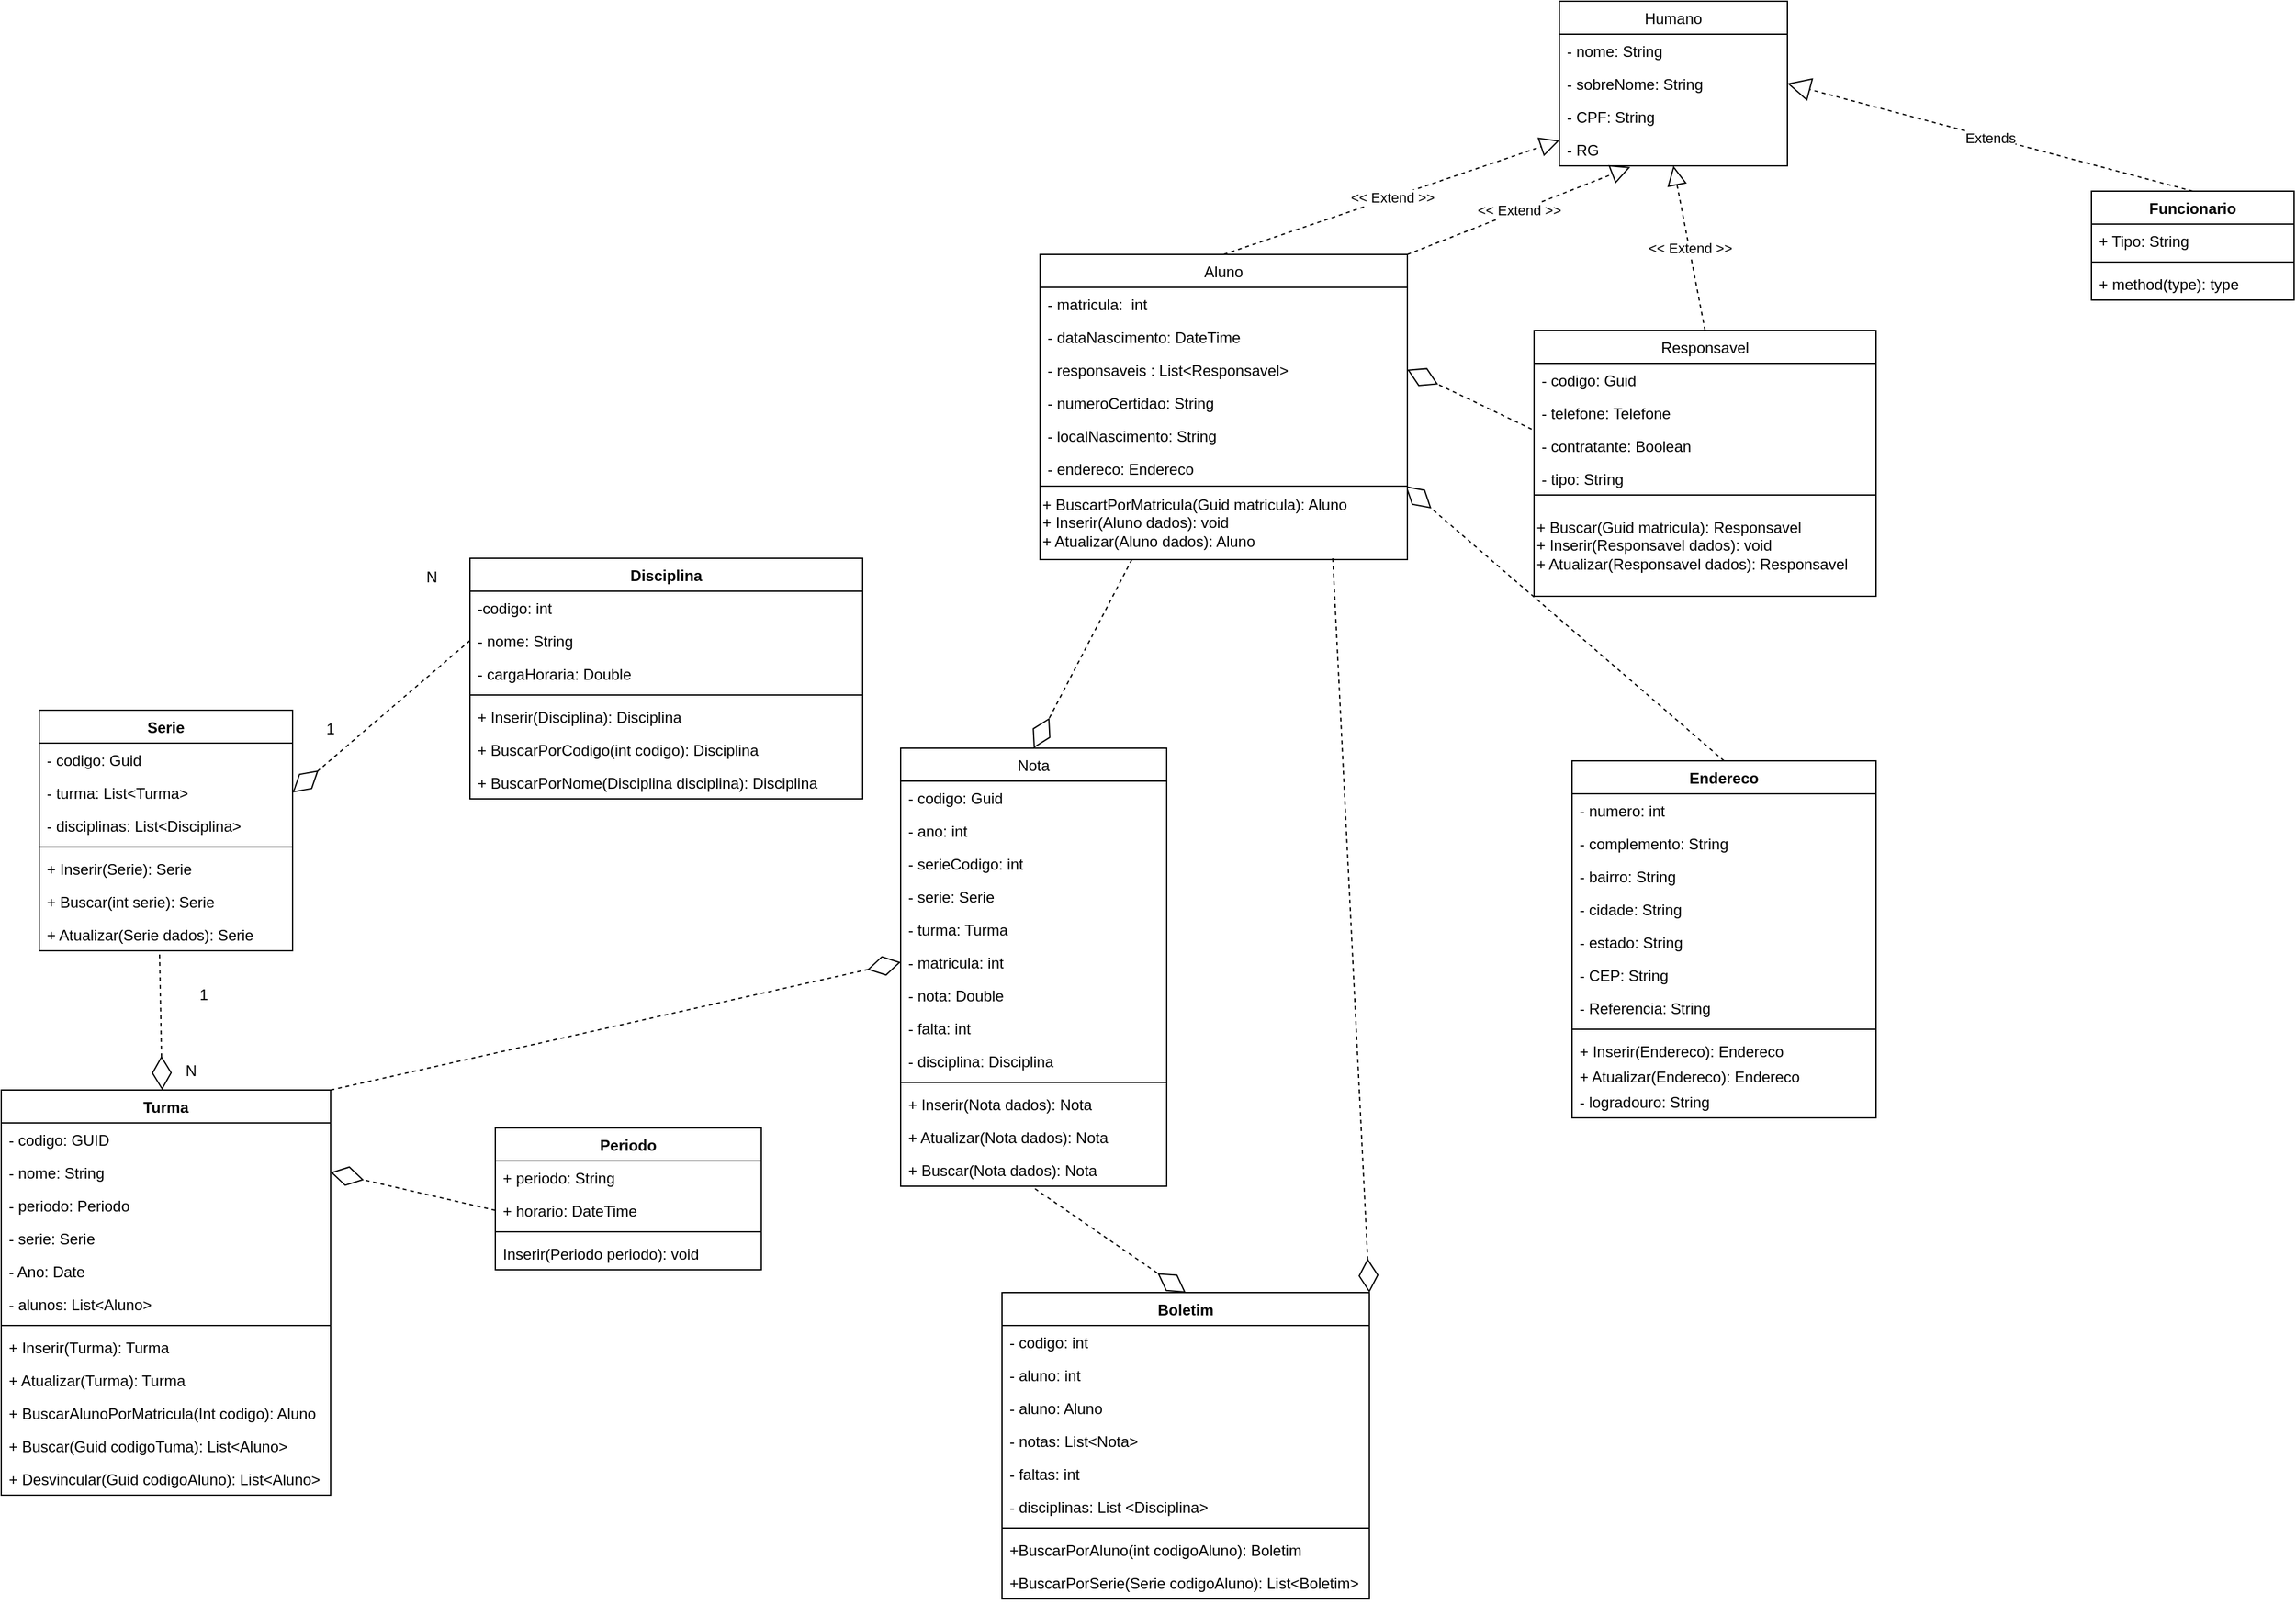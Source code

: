 <mxfile version="20.3.0" type="device"><diagram id="iAGap1rDJ2DINEUSH0aM" name="Página-1"><mxGraphModel dx="3022" dy="1757" grid="1" gridSize="10" guides="1" tooltips="1" connect="1" arrows="1" fold="1" page="1" pageScale="1" pageWidth="1600" pageHeight="900" math="0" shadow="0"><root><mxCell id="0"/><mxCell id="1" parent="0"/><mxCell id="O91ykSN2AW2vFB_vPUub-16" value="&amp;lt;&amp;lt; Extend &amp;gt;&amp;gt;" style="rounded=0;orthogonalLoop=1;jettySize=auto;html=1;entryX=0;entryY=0.231;entryDx=0;entryDy=0;entryPerimeter=0;dashed=1;endArrow=block;endFill=0;jumpSize=13;endSize=13;exitX=0.5;exitY=0;exitDx=0;exitDy=0;" edge="1" parent="1" source="O91ykSN2AW2vFB_vPUub-1" target="O91ykSN2AW2vFB_vPUub-11"><mxGeometry relative="1" as="geometry"><mxPoint x="440" y="50" as="sourcePoint"/></mxGeometry></mxCell><mxCell id="O91ykSN2AW2vFB_vPUub-7" value="Humano" style="swimlane;fontStyle=0;childLayout=stackLayout;horizontal=1;startSize=26;fillColor=none;horizontalStack=0;resizeParent=1;resizeParentMax=0;resizeLast=0;collapsible=1;marginBottom=0;" vertex="1" parent="1"><mxGeometry x="570" y="-240" width="180" height="130" as="geometry"/></mxCell><mxCell id="O91ykSN2AW2vFB_vPUub-8" value="- nome: String" style="text;strokeColor=none;fillColor=none;align=left;verticalAlign=top;spacingLeft=4;spacingRight=4;overflow=hidden;rotatable=0;points=[[0,0.5],[1,0.5]];portConstraint=eastwest;" vertex="1" parent="O91ykSN2AW2vFB_vPUub-7"><mxGeometry y="26" width="180" height="26" as="geometry"/></mxCell><mxCell id="O91ykSN2AW2vFB_vPUub-9" value="- sobreNome: String" style="text;strokeColor=none;fillColor=none;align=left;verticalAlign=top;spacingLeft=4;spacingRight=4;overflow=hidden;rotatable=0;points=[[0,0.5],[1,0.5]];portConstraint=eastwest;" vertex="1" parent="O91ykSN2AW2vFB_vPUub-7"><mxGeometry y="52" width="180" height="26" as="geometry"/></mxCell><mxCell id="O91ykSN2AW2vFB_vPUub-10" value="- CPF: String&#10;" style="text;strokeColor=none;fillColor=none;align=left;verticalAlign=top;spacingLeft=4;spacingRight=4;overflow=hidden;rotatable=0;points=[[0,0.5],[1,0.5]];portConstraint=eastwest;" vertex="1" parent="O91ykSN2AW2vFB_vPUub-7"><mxGeometry y="78" width="180" height="26" as="geometry"/></mxCell><mxCell id="O91ykSN2AW2vFB_vPUub-11" value="- RG" style="text;strokeColor=none;fillColor=none;align=left;verticalAlign=top;spacingLeft=4;spacingRight=4;overflow=hidden;rotatable=0;points=[[0,0.5],[1,0.5]];portConstraint=eastwest;" vertex="1" parent="O91ykSN2AW2vFB_vPUub-7"><mxGeometry y="104" width="180" height="26" as="geometry"/></mxCell><mxCell id="O91ykSN2AW2vFB_vPUub-17" value="Nota" style="swimlane;fontStyle=0;childLayout=stackLayout;horizontal=1;startSize=26;fillColor=none;horizontalStack=0;resizeParent=1;resizeParentMax=0;resizeLast=0;collapsible=1;marginBottom=0;" vertex="1" parent="1"><mxGeometry x="50" y="350" width="210" height="346" as="geometry"/></mxCell><mxCell id="O91ykSN2AW2vFB_vPUub-19" value="- codigo: Guid" style="text;strokeColor=none;fillColor=none;align=left;verticalAlign=top;spacingLeft=4;spacingRight=4;overflow=hidden;rotatable=0;points=[[0,0.5],[1,0.5]];portConstraint=eastwest;" vertex="1" parent="O91ykSN2AW2vFB_vPUub-17"><mxGeometry y="26" width="210" height="26" as="geometry"/></mxCell><mxCell id="O91ykSN2AW2vFB_vPUub-20" value="- ano: int" style="text;strokeColor=none;fillColor=none;align=left;verticalAlign=top;spacingLeft=4;spacingRight=4;overflow=hidden;rotatable=0;points=[[0,0.5],[1,0.5]];portConstraint=eastwest;" vertex="1" parent="O91ykSN2AW2vFB_vPUub-17"><mxGeometry y="52" width="210" height="26" as="geometry"/></mxCell><mxCell id="O91ykSN2AW2vFB_vPUub-21" value="- serieCodigo: int&#10;" style="text;strokeColor=none;fillColor=none;align=left;verticalAlign=top;spacingLeft=4;spacingRight=4;overflow=hidden;rotatable=0;points=[[0,0.5],[1,0.5]];portConstraint=eastwest;" vertex="1" parent="O91ykSN2AW2vFB_vPUub-17"><mxGeometry y="78" width="210" height="26" as="geometry"/></mxCell><mxCell id="O91ykSN2AW2vFB_vPUub-144" value="- serie: Serie" style="text;strokeColor=none;fillColor=none;align=left;verticalAlign=top;spacingLeft=4;spacingRight=4;overflow=hidden;rotatable=0;points=[[0,0.5],[1,0.5]];portConstraint=eastwest;" vertex="1" parent="O91ykSN2AW2vFB_vPUub-17"><mxGeometry y="104" width="210" height="26" as="geometry"/></mxCell><mxCell id="O91ykSN2AW2vFB_vPUub-143" value="- turma: Turma" style="text;strokeColor=none;fillColor=none;align=left;verticalAlign=top;spacingLeft=4;spacingRight=4;overflow=hidden;rotatable=0;points=[[0,0.5],[1,0.5]];portConstraint=eastwest;" vertex="1" parent="O91ykSN2AW2vFB_vPUub-17"><mxGeometry y="130" width="210" height="26" as="geometry"/></mxCell><mxCell id="O91ykSN2AW2vFB_vPUub-145" value="- matricula: int" style="text;strokeColor=none;fillColor=none;align=left;verticalAlign=top;spacingLeft=4;spacingRight=4;overflow=hidden;rotatable=0;points=[[0,0.5],[1,0.5]];portConstraint=eastwest;" vertex="1" parent="O91ykSN2AW2vFB_vPUub-17"><mxGeometry y="156" width="210" height="26" as="geometry"/></mxCell><mxCell id="O91ykSN2AW2vFB_vPUub-146" value="- nota: Double" style="text;strokeColor=none;fillColor=none;align=left;verticalAlign=top;spacingLeft=4;spacingRight=4;overflow=hidden;rotatable=0;points=[[0,0.5],[1,0.5]];portConstraint=eastwest;" vertex="1" parent="O91ykSN2AW2vFB_vPUub-17"><mxGeometry y="182" width="210" height="26" as="geometry"/></mxCell><mxCell id="O91ykSN2AW2vFB_vPUub-147" value="- falta: int" style="text;strokeColor=none;fillColor=none;align=left;verticalAlign=top;spacingLeft=4;spacingRight=4;overflow=hidden;rotatable=0;points=[[0,0.5],[1,0.5]];portConstraint=eastwest;" vertex="1" parent="O91ykSN2AW2vFB_vPUub-17"><mxGeometry y="208" width="210" height="26" as="geometry"/></mxCell><mxCell id="O91ykSN2AW2vFB_vPUub-170" value="- disciplina: Disciplina" style="text;strokeColor=none;fillColor=none;align=left;verticalAlign=top;spacingLeft=4;spacingRight=4;overflow=hidden;rotatable=0;points=[[0,0.5],[1,0.5]];portConstraint=eastwest;" vertex="1" parent="O91ykSN2AW2vFB_vPUub-17"><mxGeometry y="234" width="210" height="26" as="geometry"/></mxCell><mxCell id="O91ykSN2AW2vFB_vPUub-149" value="" style="line;strokeWidth=1;fillColor=none;align=left;verticalAlign=middle;spacingTop=-1;spacingLeft=3;spacingRight=3;rotatable=0;labelPosition=right;points=[];portConstraint=eastwest;strokeColor=inherit;" vertex="1" parent="O91ykSN2AW2vFB_vPUub-17"><mxGeometry y="260" width="210" height="8" as="geometry"/></mxCell><mxCell id="O91ykSN2AW2vFB_vPUub-148" value="+ Inserir(Nota dados): Nota" style="text;strokeColor=none;fillColor=none;align=left;verticalAlign=top;spacingLeft=4;spacingRight=4;overflow=hidden;rotatable=0;points=[[0,0.5],[1,0.5]];portConstraint=eastwest;" vertex="1" parent="O91ykSN2AW2vFB_vPUub-17"><mxGeometry y="268" width="210" height="26" as="geometry"/></mxCell><mxCell id="O91ykSN2AW2vFB_vPUub-150" value="+ Atualizar(Nota dados): Nota" style="text;strokeColor=none;fillColor=none;align=left;verticalAlign=top;spacingLeft=4;spacingRight=4;overflow=hidden;rotatable=0;points=[[0,0.5],[1,0.5]];portConstraint=eastwest;" vertex="1" parent="O91ykSN2AW2vFB_vPUub-17"><mxGeometry y="294" width="210" height="26" as="geometry"/></mxCell><mxCell id="O91ykSN2AW2vFB_vPUub-151" value="+ Buscar(Nota dados): Nota" style="text;strokeColor=none;fillColor=none;align=left;verticalAlign=top;spacingLeft=4;spacingRight=4;overflow=hidden;rotatable=0;points=[[0,0.5],[1,0.5]];portConstraint=eastwest;" vertex="1" parent="O91ykSN2AW2vFB_vPUub-17"><mxGeometry y="320" width="210" height="26" as="geometry"/></mxCell><mxCell id="O91ykSN2AW2vFB_vPUub-22" value="Funcionario" style="swimlane;fontStyle=1;align=center;verticalAlign=top;childLayout=stackLayout;horizontal=1;startSize=26;horizontalStack=0;resizeParent=1;resizeParentMax=0;resizeLast=0;collapsible=1;marginBottom=0;" vertex="1" parent="1"><mxGeometry x="990" y="-90" width="160" height="86" as="geometry"/></mxCell><mxCell id="O91ykSN2AW2vFB_vPUub-23" value="+ Tipo: String" style="text;strokeColor=none;fillColor=none;align=left;verticalAlign=top;spacingLeft=4;spacingRight=4;overflow=hidden;rotatable=0;points=[[0,0.5],[1,0.5]];portConstraint=eastwest;" vertex="1" parent="O91ykSN2AW2vFB_vPUub-22"><mxGeometry y="26" width="160" height="26" as="geometry"/></mxCell><mxCell id="O91ykSN2AW2vFB_vPUub-24" value="" style="line;strokeWidth=1;fillColor=none;align=left;verticalAlign=middle;spacingTop=-1;spacingLeft=3;spacingRight=3;rotatable=0;labelPosition=right;points=[];portConstraint=eastwest;strokeColor=inherit;" vertex="1" parent="O91ykSN2AW2vFB_vPUub-22"><mxGeometry y="52" width="160" height="8" as="geometry"/></mxCell><mxCell id="O91ykSN2AW2vFB_vPUub-25" value="+ method(type): type" style="text;strokeColor=none;fillColor=none;align=left;verticalAlign=top;spacingLeft=4;spacingRight=4;overflow=hidden;rotatable=0;points=[[0,0.5],[1,0.5]];portConstraint=eastwest;" vertex="1" parent="O91ykSN2AW2vFB_vPUub-22"><mxGeometry y="60" width="160" height="26" as="geometry"/></mxCell><mxCell id="O91ykSN2AW2vFB_vPUub-26" value="Endereco" style="swimlane;fontStyle=1;align=center;verticalAlign=top;childLayout=stackLayout;horizontal=1;startSize=26;horizontalStack=0;resizeParent=1;resizeParentMax=0;resizeLast=0;collapsible=1;marginBottom=0;" vertex="1" parent="1"><mxGeometry x="580" y="360" width="240" height="282" as="geometry"/></mxCell><mxCell id="O91ykSN2AW2vFB_vPUub-43" value="- numero: int&#10;" style="text;strokeColor=none;fillColor=none;align=left;verticalAlign=top;spacingLeft=4;spacingRight=4;overflow=hidden;rotatable=0;points=[[0,0.5],[1,0.5]];portConstraint=eastwest;" vertex="1" parent="O91ykSN2AW2vFB_vPUub-26"><mxGeometry y="26" width="240" height="26" as="geometry"/></mxCell><mxCell id="O91ykSN2AW2vFB_vPUub-44" value="- complemento: String&#10;" style="text;strokeColor=none;fillColor=none;align=left;verticalAlign=top;spacingLeft=4;spacingRight=4;overflow=hidden;rotatable=0;points=[[0,0.5],[1,0.5]];portConstraint=eastwest;" vertex="1" parent="O91ykSN2AW2vFB_vPUub-26"><mxGeometry y="52" width="240" height="26" as="geometry"/></mxCell><mxCell id="O91ykSN2AW2vFB_vPUub-52" value="- bairro: String&#10;" style="text;strokeColor=none;fillColor=none;align=left;verticalAlign=top;spacingLeft=4;spacingRight=4;overflow=hidden;rotatable=0;points=[[0,0.5],[1,0.5]];portConstraint=eastwest;" vertex="1" parent="O91ykSN2AW2vFB_vPUub-26"><mxGeometry y="78" width="240" height="26" as="geometry"/></mxCell><mxCell id="O91ykSN2AW2vFB_vPUub-53" value="- cidade: String&#10;" style="text;strokeColor=none;fillColor=none;align=left;verticalAlign=top;spacingLeft=4;spacingRight=4;overflow=hidden;rotatable=0;points=[[0,0.5],[1,0.5]];portConstraint=eastwest;" vertex="1" parent="O91ykSN2AW2vFB_vPUub-26"><mxGeometry y="104" width="240" height="26" as="geometry"/></mxCell><mxCell id="O91ykSN2AW2vFB_vPUub-54" value="- estado: String&#10;" style="text;strokeColor=none;fillColor=none;align=left;verticalAlign=top;spacingLeft=4;spacingRight=4;overflow=hidden;rotatable=0;points=[[0,0.5],[1,0.5]];portConstraint=eastwest;" vertex="1" parent="O91ykSN2AW2vFB_vPUub-26"><mxGeometry y="130" width="240" height="26" as="geometry"/></mxCell><mxCell id="O91ykSN2AW2vFB_vPUub-55" value="- CEP: String&#10;" style="text;strokeColor=none;fillColor=none;align=left;verticalAlign=top;spacingLeft=4;spacingRight=4;overflow=hidden;rotatable=0;points=[[0,0.5],[1,0.5]];portConstraint=eastwest;" vertex="1" parent="O91ykSN2AW2vFB_vPUub-26"><mxGeometry y="156" width="240" height="26" as="geometry"/></mxCell><mxCell id="O91ykSN2AW2vFB_vPUub-56" value="- Referencia: String&#10;" style="text;strokeColor=none;fillColor=none;align=left;verticalAlign=top;spacingLeft=4;spacingRight=4;overflow=hidden;rotatable=0;points=[[0,0.5],[1,0.5]];portConstraint=eastwest;" vertex="1" parent="O91ykSN2AW2vFB_vPUub-26"><mxGeometry y="182" width="240" height="26" as="geometry"/></mxCell><mxCell id="O91ykSN2AW2vFB_vPUub-28" value="" style="line;strokeWidth=1;fillColor=none;align=left;verticalAlign=middle;spacingTop=-1;spacingLeft=3;spacingRight=3;rotatable=0;labelPosition=right;points=[];portConstraint=eastwest;strokeColor=inherit;" vertex="1" parent="O91ykSN2AW2vFB_vPUub-26"><mxGeometry y="208" width="240" height="8" as="geometry"/></mxCell><mxCell id="O91ykSN2AW2vFB_vPUub-29" value="+ Inserir(Endereco): Endereco" style="text;strokeColor=none;fillColor=none;align=left;verticalAlign=top;spacingLeft=4;spacingRight=4;overflow=hidden;rotatable=0;points=[[0,0.5],[1,0.5]];portConstraint=eastwest;" vertex="1" parent="O91ykSN2AW2vFB_vPUub-26"><mxGeometry y="216" width="240" height="20" as="geometry"/></mxCell><mxCell id="O91ykSN2AW2vFB_vPUub-32" value="+ Atualizar(Endereco): Endereco" style="text;strokeColor=none;fillColor=none;align=left;verticalAlign=top;spacingLeft=4;spacingRight=4;overflow=hidden;rotatable=0;points=[[0,0.5],[1,0.5]];portConstraint=eastwest;" vertex="1" parent="O91ykSN2AW2vFB_vPUub-26"><mxGeometry y="236" width="240" height="20" as="geometry"/></mxCell><mxCell id="O91ykSN2AW2vFB_vPUub-27" value="- logradouro: String&#10;" style="text;strokeColor=none;fillColor=none;align=left;verticalAlign=top;spacingLeft=4;spacingRight=4;overflow=hidden;rotatable=0;points=[[0,0.5],[1,0.5]];portConstraint=eastwest;" vertex="1" parent="O91ykSN2AW2vFB_vPUub-26"><mxGeometry y="256" width="240" height="26" as="geometry"/></mxCell><mxCell id="O91ykSN2AW2vFB_vPUub-40" value="" style="endArrow=diamondThin;endFill=0;endSize=24;html=1;rounded=0;dashed=1;jumpSize=13;entryX=1;entryY=0.5;entryDx=0;entryDy=0;exitX=-0.007;exitY=0;exitDx=0;exitDy=0;exitPerimeter=0;" edge="1" parent="1" source="O91ykSN2AW2vFB_vPUub-37" target="O91ykSN2AW2vFB_vPUub-14"><mxGeometry width="160" relative="1" as="geometry"><mxPoint x="640" y="170" as="sourcePoint"/><mxPoint x="800" y="170" as="targetPoint"/></mxGeometry></mxCell><mxCell id="O91ykSN2AW2vFB_vPUub-58" value="" style="endArrow=diamondThin;endFill=0;endSize=24;html=1;rounded=0;dashed=1;jumpSize=13;entryX=0.995;entryY=1.038;entryDx=0;entryDy=0;entryPerimeter=0;exitX=0.5;exitY=0;exitDx=0;exitDy=0;" edge="1" parent="1" source="O91ykSN2AW2vFB_vPUub-26" target="O91ykSN2AW2vFB_vPUub-31"><mxGeometry width="160" relative="1" as="geometry"><mxPoint x="528.96" y="286" as="sourcePoint"/><mxPoint x="340" y="121" as="targetPoint"/></mxGeometry></mxCell><mxCell id="O91ykSN2AW2vFB_vPUub-68" value="" style="group" vertex="1" connectable="0" parent="1"><mxGeometry x="160" y="-40" width="290" height="240" as="geometry"/></mxCell><mxCell id="O91ykSN2AW2vFB_vPUub-1" value="Aluno" style="swimlane;fontStyle=0;childLayout=stackLayout;horizontal=1;startSize=26;fillColor=none;horizontalStack=0;resizeParent=1;resizeParentMax=0;resizeLast=0;collapsible=1;marginBottom=0;" vertex="1" parent="O91ykSN2AW2vFB_vPUub-68"><mxGeometry width="290" height="234" as="geometry"/></mxCell><mxCell id="O91ykSN2AW2vFB_vPUub-74" value="- matricula:  int" style="text;strokeColor=none;fillColor=none;align=left;verticalAlign=top;spacingLeft=4;spacingRight=4;overflow=hidden;rotatable=0;points=[[0,0.5],[1,0.5]];portConstraint=eastwest;" vertex="1" parent="O91ykSN2AW2vFB_vPUub-1"><mxGeometry y="26" width="290" height="26" as="geometry"/></mxCell><mxCell id="O91ykSN2AW2vFB_vPUub-5" value="- dataNascimento: DateTime" style="text;strokeColor=none;fillColor=none;align=left;verticalAlign=top;spacingLeft=4;spacingRight=4;overflow=hidden;rotatable=0;points=[[0,0.5],[1,0.5]];portConstraint=eastwest;" vertex="1" parent="O91ykSN2AW2vFB_vPUub-1"><mxGeometry y="52" width="290" height="26" as="geometry"/></mxCell><mxCell id="O91ykSN2AW2vFB_vPUub-14" value="- responsaveis : List&lt;Responsavel&gt;" style="text;strokeColor=none;fillColor=none;align=left;verticalAlign=top;spacingLeft=4;spacingRight=4;overflow=hidden;rotatable=0;points=[[0,0.5],[1,0.5]];portConstraint=eastwest;" vertex="1" parent="O91ykSN2AW2vFB_vPUub-1"><mxGeometry y="78" width="290" height="26" as="geometry"/></mxCell><mxCell id="O91ykSN2AW2vFB_vPUub-15" value="- numeroCertidao: String" style="text;strokeColor=none;fillColor=none;align=left;verticalAlign=top;spacingLeft=4;spacingRight=4;overflow=hidden;rotatable=0;points=[[0,0.5],[1,0.5]];portConstraint=eastwest;" vertex="1" parent="O91ykSN2AW2vFB_vPUub-1"><mxGeometry y="104" width="290" height="26" as="geometry"/></mxCell><mxCell id="O91ykSN2AW2vFB_vPUub-30" value="- localNascimento: String" style="text;strokeColor=none;fillColor=none;align=left;verticalAlign=top;spacingLeft=4;spacingRight=4;overflow=hidden;rotatable=0;points=[[0,0.5],[1,0.5]];portConstraint=eastwest;" vertex="1" parent="O91ykSN2AW2vFB_vPUub-1"><mxGeometry y="130" width="290" height="26" as="geometry"/></mxCell><mxCell id="O91ykSN2AW2vFB_vPUub-31" value="- endereco: Endereco" style="text;strokeColor=none;fillColor=none;align=left;verticalAlign=top;spacingLeft=4;spacingRight=4;overflow=hidden;rotatable=0;points=[[0,0.5],[1,0.5]];portConstraint=eastwest;" vertex="1" parent="O91ykSN2AW2vFB_vPUub-1"><mxGeometry y="156" width="290" height="26" as="geometry"/></mxCell><mxCell id="O91ykSN2AW2vFB_vPUub-72" value="- matricula: Guid" style="text;strokeColor=none;fillColor=none;align=left;verticalAlign=top;spacingLeft=4;spacingRight=4;overflow=hidden;rotatable=0;points=[[0,0.5],[1,0.5]];portConstraint=eastwest;" vertex="1" parent="O91ykSN2AW2vFB_vPUub-1"><mxGeometry y="182" width="290" height="26" as="geometry"/></mxCell><mxCell id="O91ykSN2AW2vFB_vPUub-73" value="- matricula: Guid" style="text;strokeColor=none;fillColor=none;align=left;verticalAlign=top;spacingLeft=4;spacingRight=4;overflow=hidden;rotatable=0;points=[[0,0.5],[1,0.5]];portConstraint=eastwest;" vertex="1" parent="O91ykSN2AW2vFB_vPUub-1"><mxGeometry y="208" width="290" height="26" as="geometry"/></mxCell><mxCell id="O91ykSN2AW2vFB_vPUub-67" value="+ BuscartPorMatricula(Guid matricula): Aluno&lt;br&gt;+ Inserir(Aluno dados): void&lt;br&gt;+ Atualizar(Aluno dados): Aluno" style="html=1;align=left;" vertex="1" parent="O91ykSN2AW2vFB_vPUub-68"><mxGeometry y="183" width="290" height="58" as="geometry"/></mxCell><mxCell id="O91ykSN2AW2vFB_vPUub-70" value="" style="group" vertex="1" connectable="0" parent="1"><mxGeometry x="550" y="20" width="270" height="210" as="geometry"/></mxCell><mxCell id="O91ykSN2AW2vFB_vPUub-34" value="Responsavel" style="swimlane;fontStyle=0;childLayout=stackLayout;horizontal=1;startSize=26;fillColor=none;horizontalStack=0;resizeParent=1;resizeParentMax=0;resizeLast=0;collapsible=1;marginBottom=0;" vertex="1" parent="O91ykSN2AW2vFB_vPUub-70"><mxGeometry width="270" height="130" as="geometry"/></mxCell><mxCell id="O91ykSN2AW2vFB_vPUub-35" value="- codigo: Guid&#10;" style="text;strokeColor=none;fillColor=none;align=left;verticalAlign=top;spacingLeft=4;spacingRight=4;overflow=hidden;rotatable=0;points=[[0,0.5],[1,0.5]];portConstraint=eastwest;" vertex="1" parent="O91ykSN2AW2vFB_vPUub-34"><mxGeometry y="26" width="270" height="26" as="geometry"/></mxCell><mxCell id="O91ykSN2AW2vFB_vPUub-36" value="- telefone: Telefone" style="text;strokeColor=none;fillColor=none;align=left;verticalAlign=top;spacingLeft=4;spacingRight=4;overflow=hidden;rotatable=0;points=[[0,0.5],[1,0.5]];portConstraint=eastwest;" vertex="1" parent="O91ykSN2AW2vFB_vPUub-34"><mxGeometry y="52" width="270" height="26" as="geometry"/></mxCell><mxCell id="O91ykSN2AW2vFB_vPUub-37" value="- contratante: Boolean" style="text;strokeColor=none;fillColor=none;align=left;verticalAlign=top;spacingLeft=4;spacingRight=4;overflow=hidden;rotatable=0;points=[[0,0.5],[1,0.5]];portConstraint=eastwest;" vertex="1" parent="O91ykSN2AW2vFB_vPUub-34"><mxGeometry y="78" width="270" height="26" as="geometry"/></mxCell><mxCell id="O91ykSN2AW2vFB_vPUub-39" value="- tipo: String" style="text;strokeColor=none;fillColor=none;align=left;verticalAlign=top;spacingLeft=4;spacingRight=4;overflow=hidden;rotatable=0;points=[[0,0.5],[1,0.5]];portConstraint=eastwest;" vertex="1" parent="O91ykSN2AW2vFB_vPUub-34"><mxGeometry y="104" width="270" height="26" as="geometry"/></mxCell><mxCell id="O91ykSN2AW2vFB_vPUub-69" value="+ Buscar(Guid matricula): Responsavel&lt;br&gt;+ Inserir(Responsavel dados): void&lt;br&gt;+ Atualizar(Responsavel dados): Responsavel" style="html=1;align=left;" vertex="1" parent="O91ykSN2AW2vFB_vPUub-70"><mxGeometry y="130" width="270" height="80" as="geometry"/></mxCell><mxCell id="O91ykSN2AW2vFB_vPUub-71" value="&amp;lt;&amp;lt; Extend &amp;gt;&amp;gt;" style="rounded=0;orthogonalLoop=1;jettySize=auto;html=1;entryX=0.5;entryY=1;entryDx=0;entryDy=0;entryPerimeter=0;dashed=1;endArrow=block;endFill=0;jumpSize=13;endSize=13;exitX=0.5;exitY=0;exitDx=0;exitDy=0;" edge="1" parent="1" source="O91ykSN2AW2vFB_vPUub-34" target="O91ykSN2AW2vFB_vPUub-11"><mxGeometry relative="1" as="geometry"><mxPoint x="266.59" y="31.456" as="sourcePoint"/><mxPoint x="620" y="-79.994" as="targetPoint"/></mxGeometry></mxCell><mxCell id="O91ykSN2AW2vFB_vPUub-87" value="Periodo" style="swimlane;fontStyle=1;align=center;verticalAlign=top;childLayout=stackLayout;horizontal=1;startSize=26;horizontalStack=0;resizeParent=1;resizeParentMax=0;resizeLast=0;collapsible=1;marginBottom=0;" vertex="1" parent="1"><mxGeometry x="-270" y="650" width="210" height="112" as="geometry"/></mxCell><mxCell id="O91ykSN2AW2vFB_vPUub-88" value="+ periodo: String&#10;" style="text;strokeColor=none;fillColor=none;align=left;verticalAlign=top;spacingLeft=4;spacingRight=4;overflow=hidden;rotatable=0;points=[[0,0.5],[1,0.5]];portConstraint=eastwest;" vertex="1" parent="O91ykSN2AW2vFB_vPUub-87"><mxGeometry y="26" width="210" height="26" as="geometry"/></mxCell><mxCell id="O91ykSN2AW2vFB_vPUub-94" value="+ horario: DateTime&#10;" style="text;strokeColor=none;fillColor=none;align=left;verticalAlign=top;spacingLeft=4;spacingRight=4;overflow=hidden;rotatable=0;points=[[0,0.5],[1,0.5]];portConstraint=eastwest;" vertex="1" parent="O91ykSN2AW2vFB_vPUub-87"><mxGeometry y="52" width="210" height="26" as="geometry"/></mxCell><mxCell id="O91ykSN2AW2vFB_vPUub-89" value="" style="line;strokeWidth=1;fillColor=none;align=left;verticalAlign=middle;spacingTop=-1;spacingLeft=3;spacingRight=3;rotatable=0;labelPosition=right;points=[];portConstraint=eastwest;strokeColor=inherit;" vertex="1" parent="O91ykSN2AW2vFB_vPUub-87"><mxGeometry y="78" width="210" height="8" as="geometry"/></mxCell><mxCell id="O91ykSN2AW2vFB_vPUub-90" value="Inserir(Periodo periodo): void" style="text;strokeColor=none;fillColor=none;align=left;verticalAlign=top;spacingLeft=4;spacingRight=4;overflow=hidden;rotatable=0;points=[[0,0.5],[1,0.5]];portConstraint=eastwest;" vertex="1" parent="O91ykSN2AW2vFB_vPUub-87"><mxGeometry y="86" width="210" height="26" as="geometry"/></mxCell><mxCell id="O91ykSN2AW2vFB_vPUub-91" value="Extends" style="endArrow=block;endSize=16;endFill=0;html=1;rounded=0;dashed=1;jumpSize=13;exitX=0.5;exitY=0;exitDx=0;exitDy=0;entryX=1;entryY=0.5;entryDx=0;entryDy=0;" edge="1" parent="1" source="O91ykSN2AW2vFB_vPUub-22" target="O91ykSN2AW2vFB_vPUub-9"><mxGeometry width="160" relative="1" as="geometry"><mxPoint x="1230" y="150" as="sourcePoint"/><mxPoint x="760" y="-130" as="targetPoint"/></mxGeometry></mxCell><mxCell id="O91ykSN2AW2vFB_vPUub-95" value="" style="endArrow=diamondThin;endFill=0;endSize=24;html=1;rounded=0;dashed=1;jumpSize=13;exitX=0;exitY=0.5;exitDx=0;exitDy=0;entryX=1;entryY=0.5;entryDx=0;entryDy=0;" edge="1" parent="1" source="O91ykSN2AW2vFB_vPUub-94" target="O91ykSN2AW2vFB_vPUub-92"><mxGeometry width="160" relative="1" as="geometry"><mxPoint x="-610" y="610" as="sourcePoint"/><mxPoint x="-450" y="610" as="targetPoint"/></mxGeometry></mxCell><mxCell id="O91ykSN2AW2vFB_vPUub-98" value="" style="endArrow=diamondThin;endFill=0;endSize=24;html=1;rounded=0;dashed=1;jumpSize=13;exitX=0.475;exitY=1.115;exitDx=0;exitDy=0;exitPerimeter=0;" edge="1" parent="1" source="O91ykSN2AW2vFB_vPUub-135" target="O91ykSN2AW2vFB_vPUub-83"><mxGeometry width="160" relative="1" as="geometry"><mxPoint x="-610" y="610" as="sourcePoint"/><mxPoint x="-450" y="610" as="targetPoint"/></mxGeometry></mxCell><mxCell id="O91ykSN2AW2vFB_vPUub-111" value="&amp;lt;&amp;lt; Extend &amp;gt;&amp;gt;" style="rounded=0;orthogonalLoop=1;jettySize=auto;html=1;entryX=0.311;entryY=1.038;entryDx=0;entryDy=0;entryPerimeter=0;dashed=1;endArrow=block;endFill=0;jumpSize=13;endSize=13;exitX=1;exitY=0;exitDx=0;exitDy=0;" edge="1" parent="1" source="O91ykSN2AW2vFB_vPUub-1" target="O91ykSN2AW2vFB_vPUub-11"><mxGeometry relative="1" as="geometry"><mxPoint x="276.59" y="41.456" as="sourcePoint"/><mxPoint x="630" y="-69.994" as="targetPoint"/></mxGeometry></mxCell><mxCell id="O91ykSN2AW2vFB_vPUub-137" value="" style="group" vertex="1" connectable="0" parent="1"><mxGeometry x="-350" y="200" width="370" height="190" as="geometry"/></mxCell><mxCell id="O91ykSN2AW2vFB_vPUub-105" value="Disciplina" style="swimlane;fontStyle=1;align=center;verticalAlign=top;childLayout=stackLayout;horizontal=1;startSize=26;horizontalStack=0;resizeParent=1;resizeParentMax=0;resizeLast=0;collapsible=1;marginBottom=0;" vertex="1" parent="O91ykSN2AW2vFB_vPUub-137"><mxGeometry x="60" width="310" height="190" as="geometry"/></mxCell><mxCell id="O91ykSN2AW2vFB_vPUub-106" value="-codigo: int" style="text;strokeColor=none;fillColor=none;align=left;verticalAlign=top;spacingLeft=4;spacingRight=4;overflow=hidden;rotatable=0;points=[[0,0.5],[1,0.5]];portConstraint=eastwest;" vertex="1" parent="O91ykSN2AW2vFB_vPUub-105"><mxGeometry y="26" width="310" height="26" as="geometry"/></mxCell><mxCell id="O91ykSN2AW2vFB_vPUub-123" value="- nome: String " style="text;strokeColor=none;fillColor=none;align=left;verticalAlign=top;spacingLeft=4;spacingRight=4;overflow=hidden;rotatable=0;points=[[0,0.5],[1,0.5]];portConstraint=eastwest;" vertex="1" parent="O91ykSN2AW2vFB_vPUub-105"><mxGeometry y="52" width="310" height="26" as="geometry"/></mxCell><mxCell id="O91ykSN2AW2vFB_vPUub-124" value="- cargaHoraria: Double" style="text;strokeColor=none;fillColor=none;align=left;verticalAlign=top;spacingLeft=4;spacingRight=4;overflow=hidden;rotatable=0;points=[[0,0.5],[1,0.5]];portConstraint=eastwest;" vertex="1" parent="O91ykSN2AW2vFB_vPUub-105"><mxGeometry y="78" width="310" height="26" as="geometry"/></mxCell><mxCell id="O91ykSN2AW2vFB_vPUub-107" value="" style="line;strokeWidth=1;fillColor=none;align=left;verticalAlign=middle;spacingTop=-1;spacingLeft=3;spacingRight=3;rotatable=0;labelPosition=right;points=[];portConstraint=eastwest;strokeColor=inherit;" vertex="1" parent="O91ykSN2AW2vFB_vPUub-105"><mxGeometry y="104" width="310" height="8" as="geometry"/></mxCell><mxCell id="O91ykSN2AW2vFB_vPUub-108" value="+ Inserir(Disciplina): Disciplina" style="text;strokeColor=none;fillColor=none;align=left;verticalAlign=top;spacingLeft=4;spacingRight=4;overflow=hidden;rotatable=0;points=[[0,0.5],[1,0.5]];portConstraint=eastwest;" vertex="1" parent="O91ykSN2AW2vFB_vPUub-105"><mxGeometry y="112" width="310" height="26" as="geometry"/></mxCell><mxCell id="O91ykSN2AW2vFB_vPUub-131" value="+ BuscarPorCodigo(int codigo): Disciplina" style="text;strokeColor=none;fillColor=none;align=left;verticalAlign=top;spacingLeft=4;spacingRight=4;overflow=hidden;rotatable=0;points=[[0,0.5],[1,0.5]];portConstraint=eastwest;" vertex="1" parent="O91ykSN2AW2vFB_vPUub-105"><mxGeometry y="138" width="310" height="26" as="geometry"/></mxCell><mxCell id="O91ykSN2AW2vFB_vPUub-132" value="+ BuscarPorNome(Disciplina disciplina): Disciplina" style="text;strokeColor=none;fillColor=none;align=left;verticalAlign=top;spacingLeft=4;spacingRight=4;overflow=hidden;rotatable=0;points=[[0,0.5],[1,0.5]];portConstraint=eastwest;" vertex="1" parent="O91ykSN2AW2vFB_vPUub-105"><mxGeometry y="164" width="310" height="26" as="geometry"/></mxCell><mxCell id="O91ykSN2AW2vFB_vPUub-119" value="N" style="text;html=1;strokeColor=none;fillColor=none;align=center;verticalAlign=middle;whiteSpace=wrap;rounded=0;" vertex="1" parent="O91ykSN2AW2vFB_vPUub-137"><mxGeometry width="60" height="30" as="geometry"/></mxCell><mxCell id="O91ykSN2AW2vFB_vPUub-138" value="" style="group" vertex="1" connectable="0" parent="1"><mxGeometry x="-660" y="590" width="260" height="350" as="geometry"/></mxCell><mxCell id="O91ykSN2AW2vFB_vPUub-83" value="Turma" style="swimlane;fontStyle=1;align=center;verticalAlign=top;childLayout=stackLayout;horizontal=1;startSize=26;horizontalStack=0;resizeParent=1;resizeParentMax=0;resizeLast=0;collapsible=1;marginBottom=0;" vertex="1" parent="O91ykSN2AW2vFB_vPUub-138"><mxGeometry y="30" width="260" height="320" as="geometry"/></mxCell><mxCell id="O91ykSN2AW2vFB_vPUub-84" value="- codigo: GUID" style="text;strokeColor=none;fillColor=none;align=left;verticalAlign=top;spacingLeft=4;spacingRight=4;overflow=hidden;rotatable=0;points=[[0,0.5],[1,0.5]];portConstraint=eastwest;" vertex="1" parent="O91ykSN2AW2vFB_vPUub-83"><mxGeometry y="26" width="260" height="26" as="geometry"/></mxCell><mxCell id="O91ykSN2AW2vFB_vPUub-92" value="- nome: String" style="text;strokeColor=none;fillColor=none;align=left;verticalAlign=top;spacingLeft=4;spacingRight=4;overflow=hidden;rotatable=0;points=[[0,0.5],[1,0.5]];portConstraint=eastwest;" vertex="1" parent="O91ykSN2AW2vFB_vPUub-83"><mxGeometry y="52" width="260" height="26" as="geometry"/></mxCell><mxCell id="O91ykSN2AW2vFB_vPUub-93" value="- periodo: Periodo" style="text;strokeColor=none;fillColor=none;align=left;verticalAlign=top;spacingLeft=4;spacingRight=4;overflow=hidden;rotatable=0;points=[[0,0.5],[1,0.5]];portConstraint=eastwest;" vertex="1" parent="O91ykSN2AW2vFB_vPUub-83"><mxGeometry y="78" width="260" height="26" as="geometry"/></mxCell><mxCell id="O91ykSN2AW2vFB_vPUub-96" value="- serie: Serie" style="text;strokeColor=none;fillColor=none;align=left;verticalAlign=top;spacingLeft=4;spacingRight=4;overflow=hidden;rotatable=0;points=[[0,0.5],[1,0.5]];portConstraint=eastwest;" vertex="1" parent="O91ykSN2AW2vFB_vPUub-83"><mxGeometry y="104" width="260" height="26" as="geometry"/></mxCell><mxCell id="O91ykSN2AW2vFB_vPUub-97" value="- Ano: Date" style="text;strokeColor=none;fillColor=none;align=left;verticalAlign=top;spacingLeft=4;spacingRight=4;overflow=hidden;rotatable=0;points=[[0,0.5],[1,0.5]];portConstraint=eastwest;" vertex="1" parent="O91ykSN2AW2vFB_vPUub-83"><mxGeometry y="130" width="260" height="26" as="geometry"/></mxCell><mxCell id="O91ykSN2AW2vFB_vPUub-99" value="- alunos: List&lt;Aluno&gt;" style="text;strokeColor=none;fillColor=none;align=left;verticalAlign=top;spacingLeft=4;spacingRight=4;overflow=hidden;rotatable=0;points=[[0,0.5],[1,0.5]];portConstraint=eastwest;" vertex="1" parent="O91ykSN2AW2vFB_vPUub-83"><mxGeometry y="156" width="260" height="26" as="geometry"/></mxCell><mxCell id="O91ykSN2AW2vFB_vPUub-85" value="" style="line;strokeWidth=1;fillColor=none;align=left;verticalAlign=middle;spacingTop=-1;spacingLeft=3;spacingRight=3;rotatable=0;labelPosition=right;points=[];portConstraint=eastwest;strokeColor=inherit;" vertex="1" parent="O91ykSN2AW2vFB_vPUub-83"><mxGeometry y="182" width="260" height="8" as="geometry"/></mxCell><mxCell id="O91ykSN2AW2vFB_vPUub-86" value="+ Inserir(Turma): Turma" style="text;strokeColor=none;fillColor=none;align=left;verticalAlign=top;spacingLeft=4;spacingRight=4;overflow=hidden;rotatable=0;points=[[0,0.5],[1,0.5]];portConstraint=eastwest;" vertex="1" parent="O91ykSN2AW2vFB_vPUub-83"><mxGeometry y="190" width="260" height="26" as="geometry"/></mxCell><mxCell id="O91ykSN2AW2vFB_vPUub-100" value="+ Atualizar(Turma): Turma&#10;" style="text;strokeColor=none;fillColor=none;align=left;verticalAlign=top;spacingLeft=4;spacingRight=4;overflow=hidden;rotatable=0;points=[[0,0.5],[1,0.5]];portConstraint=eastwest;" vertex="1" parent="O91ykSN2AW2vFB_vPUub-83"><mxGeometry y="216" width="260" height="26" as="geometry"/></mxCell><mxCell id="O91ykSN2AW2vFB_vPUub-102" value="+ BuscarAlunoPorMatricula(Int codigo): Aluno&#10;" style="text;strokeColor=none;fillColor=none;align=left;verticalAlign=top;spacingLeft=4;spacingRight=4;overflow=hidden;rotatable=0;points=[[0,0.5],[1,0.5]];portConstraint=eastwest;" vertex="1" parent="O91ykSN2AW2vFB_vPUub-83"><mxGeometry y="242" width="260" height="26" as="geometry"/></mxCell><mxCell id="O91ykSN2AW2vFB_vPUub-103" value="+ Buscar(Guid codigoTuma): List&lt;Aluno&gt;&#10;" style="text;strokeColor=none;fillColor=none;align=left;verticalAlign=top;spacingLeft=4;spacingRight=4;overflow=hidden;rotatable=0;points=[[0,0.5],[1,0.5]];portConstraint=eastwest;" vertex="1" parent="O91ykSN2AW2vFB_vPUub-83"><mxGeometry y="268" width="260" height="26" as="geometry"/></mxCell><mxCell id="O91ykSN2AW2vFB_vPUub-104" value="+ Desvincular(Guid codigoAluno): List&lt;Aluno&gt;&#10;" style="text;strokeColor=none;fillColor=none;align=left;verticalAlign=top;spacingLeft=4;spacingRight=4;overflow=hidden;rotatable=0;points=[[0,0.5],[1,0.5]];portConstraint=eastwest;" vertex="1" parent="O91ykSN2AW2vFB_vPUub-83"><mxGeometry y="294" width="260" height="26" as="geometry"/></mxCell><mxCell id="O91ykSN2AW2vFB_vPUub-112" value="N" style="text;html=1;strokeColor=none;fillColor=none;align=center;verticalAlign=middle;whiteSpace=wrap;rounded=0;" vertex="1" parent="O91ykSN2AW2vFB_vPUub-138"><mxGeometry x="120" width="60" height="30" as="geometry"/></mxCell><mxCell id="O91ykSN2AW2vFB_vPUub-142" value="" style="group" vertex="1" connectable="0" parent="1"><mxGeometry x="-630" y="320" width="260" height="250" as="geometry"/></mxCell><mxCell id="O91ykSN2AW2vFB_vPUub-120" value="1" style="text;html=1;strokeColor=none;fillColor=none;align=center;verticalAlign=middle;whiteSpace=wrap;rounded=0;" vertex="1" parent="O91ykSN2AW2vFB_vPUub-142"><mxGeometry x="200" width="60" height="30" as="geometry"/></mxCell><mxCell id="O91ykSN2AW2vFB_vPUub-79" value="Serie" style="swimlane;fontStyle=1;align=center;verticalAlign=top;childLayout=stackLayout;horizontal=1;startSize=26;horizontalStack=0;resizeParent=1;resizeParentMax=0;resizeLast=0;collapsible=1;marginBottom=0;" vertex="1" parent="O91ykSN2AW2vFB_vPUub-142"><mxGeometry width="200" height="190" as="geometry"/></mxCell><mxCell id="O91ykSN2AW2vFB_vPUub-80" value="- codigo: Guid&#10;" style="text;strokeColor=none;fillColor=none;align=left;verticalAlign=top;spacingLeft=4;spacingRight=4;overflow=hidden;rotatable=0;points=[[0,0.5],[1,0.5]];portConstraint=eastwest;" vertex="1" parent="O91ykSN2AW2vFB_vPUub-79"><mxGeometry y="26" width="200" height="26" as="geometry"/></mxCell><mxCell id="O91ykSN2AW2vFB_vPUub-114" value="- turma: List&lt;Turma&gt;&#10;" style="text;strokeColor=none;fillColor=none;align=left;verticalAlign=top;spacingLeft=4;spacingRight=4;overflow=hidden;rotatable=0;points=[[0,0.5],[1,0.5]];portConstraint=eastwest;" vertex="1" parent="O91ykSN2AW2vFB_vPUub-79"><mxGeometry y="52" width="200" height="26" as="geometry"/></mxCell><mxCell id="O91ykSN2AW2vFB_vPUub-109" value="- disciplinas: List&lt;Disciplina&gt;&#10;" style="text;strokeColor=none;fillColor=none;align=left;verticalAlign=top;spacingLeft=4;spacingRight=4;overflow=hidden;rotatable=0;points=[[0,0.5],[1,0.5]];portConstraint=eastwest;" vertex="1" parent="O91ykSN2AW2vFB_vPUub-79"><mxGeometry y="78" width="200" height="26" as="geometry"/></mxCell><mxCell id="O91ykSN2AW2vFB_vPUub-81" value="" style="line;strokeWidth=1;fillColor=none;align=left;verticalAlign=middle;spacingTop=-1;spacingLeft=3;spacingRight=3;rotatable=0;labelPosition=right;points=[];portConstraint=eastwest;strokeColor=inherit;" vertex="1" parent="O91ykSN2AW2vFB_vPUub-79"><mxGeometry y="104" width="200" height="8" as="geometry"/></mxCell><mxCell id="O91ykSN2AW2vFB_vPUub-82" value="+ Inserir(Serie): Serie" style="text;strokeColor=none;fillColor=none;align=left;verticalAlign=top;spacingLeft=4;spacingRight=4;overflow=hidden;rotatable=0;points=[[0,0.5],[1,0.5]];portConstraint=eastwest;" vertex="1" parent="O91ykSN2AW2vFB_vPUub-79"><mxGeometry y="112" width="200" height="26" as="geometry"/></mxCell><mxCell id="O91ykSN2AW2vFB_vPUub-133" value="+ Buscar(int serie): Serie" style="text;strokeColor=none;fillColor=none;align=left;verticalAlign=top;spacingLeft=4;spacingRight=4;overflow=hidden;rotatable=0;points=[[0,0.5],[1,0.5]];portConstraint=eastwest;" vertex="1" parent="O91ykSN2AW2vFB_vPUub-79"><mxGeometry y="138" width="200" height="26" as="geometry"/></mxCell><mxCell id="O91ykSN2AW2vFB_vPUub-135" value="+ Atualizar(Serie dados): Serie" style="text;strokeColor=none;fillColor=none;align=left;verticalAlign=top;spacingLeft=4;spacingRight=4;overflow=hidden;rotatable=0;points=[[0,0.5],[1,0.5]];portConstraint=eastwest;" vertex="1" parent="O91ykSN2AW2vFB_vPUub-79"><mxGeometry y="164" width="200" height="26" as="geometry"/></mxCell><mxCell id="O91ykSN2AW2vFB_vPUub-110" value="1" style="text;html=1;strokeColor=none;fillColor=none;align=center;verticalAlign=middle;whiteSpace=wrap;rounded=0;" vertex="1" parent="O91ykSN2AW2vFB_vPUub-142"><mxGeometry x="100" y="210" width="60" height="30" as="geometry"/></mxCell><mxCell id="O91ykSN2AW2vFB_vPUub-152" value="Boletim" style="swimlane;fontStyle=1;align=center;verticalAlign=top;childLayout=stackLayout;horizontal=1;startSize=26;horizontalStack=0;resizeParent=1;resizeParentMax=0;resizeLast=0;collapsible=1;marginBottom=0;" vertex="1" parent="1"><mxGeometry x="130" y="780" width="290" height="242" as="geometry"/></mxCell><mxCell id="O91ykSN2AW2vFB_vPUub-153" value="- codigo: int" style="text;strokeColor=none;fillColor=none;align=left;verticalAlign=top;spacingLeft=4;spacingRight=4;overflow=hidden;rotatable=0;points=[[0,0.5],[1,0.5]];portConstraint=eastwest;" vertex="1" parent="O91ykSN2AW2vFB_vPUub-152"><mxGeometry y="26" width="290" height="26" as="geometry"/></mxCell><mxCell id="O91ykSN2AW2vFB_vPUub-156" value="- aluno: int" style="text;strokeColor=none;fillColor=none;align=left;verticalAlign=top;spacingLeft=4;spacingRight=4;overflow=hidden;rotatable=0;points=[[0,0.5],[1,0.5]];portConstraint=eastwest;" vertex="1" parent="O91ykSN2AW2vFB_vPUub-152"><mxGeometry y="52" width="290" height="26" as="geometry"/></mxCell><mxCell id="O91ykSN2AW2vFB_vPUub-157" value="- aluno: Aluno" style="text;strokeColor=none;fillColor=none;align=left;verticalAlign=top;spacingLeft=4;spacingRight=4;overflow=hidden;rotatable=0;points=[[0,0.5],[1,0.5]];portConstraint=eastwest;" vertex="1" parent="O91ykSN2AW2vFB_vPUub-152"><mxGeometry y="78" width="290" height="26" as="geometry"/></mxCell><mxCell id="O91ykSN2AW2vFB_vPUub-158" value="- notas: List&lt;Nota&gt;" style="text;strokeColor=none;fillColor=none;align=left;verticalAlign=top;spacingLeft=4;spacingRight=4;overflow=hidden;rotatable=0;points=[[0,0.5],[1,0.5]];portConstraint=eastwest;" vertex="1" parent="O91ykSN2AW2vFB_vPUub-152"><mxGeometry y="104" width="290" height="26" as="geometry"/></mxCell><mxCell id="O91ykSN2AW2vFB_vPUub-159" value="- faltas: int" style="text;strokeColor=none;fillColor=none;align=left;verticalAlign=top;spacingLeft=4;spacingRight=4;overflow=hidden;rotatable=0;points=[[0,0.5],[1,0.5]];portConstraint=eastwest;" vertex="1" parent="O91ykSN2AW2vFB_vPUub-152"><mxGeometry y="130" width="290" height="26" as="geometry"/></mxCell><mxCell id="O91ykSN2AW2vFB_vPUub-160" value="- disciplinas: List &lt;Disciplina&gt;" style="text;strokeColor=none;fillColor=none;align=left;verticalAlign=top;spacingLeft=4;spacingRight=4;overflow=hidden;rotatable=0;points=[[0,0.5],[1,0.5]];portConstraint=eastwest;" vertex="1" parent="O91ykSN2AW2vFB_vPUub-152"><mxGeometry y="156" width="290" height="26" as="geometry"/></mxCell><mxCell id="O91ykSN2AW2vFB_vPUub-154" value="" style="line;strokeWidth=1;fillColor=none;align=left;verticalAlign=middle;spacingTop=-1;spacingLeft=3;spacingRight=3;rotatable=0;labelPosition=right;points=[];portConstraint=eastwest;strokeColor=inherit;" vertex="1" parent="O91ykSN2AW2vFB_vPUub-152"><mxGeometry y="182" width="290" height="8" as="geometry"/></mxCell><mxCell id="O91ykSN2AW2vFB_vPUub-155" value="+BuscarPorAluno(int codigoAluno): Boletim" style="text;strokeColor=none;fillColor=none;align=left;verticalAlign=top;spacingLeft=4;spacingRight=4;overflow=hidden;rotatable=0;points=[[0,0.5],[1,0.5]];portConstraint=eastwest;" vertex="1" parent="O91ykSN2AW2vFB_vPUub-152"><mxGeometry y="190" width="290" height="26" as="geometry"/></mxCell><mxCell id="O91ykSN2AW2vFB_vPUub-169" value="+BuscarPorSerie(Serie codigoAluno): List&lt;Boletim&gt;" style="text;strokeColor=none;fillColor=none;align=left;verticalAlign=top;spacingLeft=4;spacingRight=4;overflow=hidden;rotatable=0;points=[[0,0.5],[1,0.5]];portConstraint=eastwest;" vertex="1" parent="O91ykSN2AW2vFB_vPUub-152"><mxGeometry y="216" width="290" height="26" as="geometry"/></mxCell><mxCell id="O91ykSN2AW2vFB_vPUub-121" value="" style="endArrow=diamondThin;endFill=0;endSize=24;html=1;rounded=0;dashed=1;strokeWidth=1;sourcePerimeterSpacing=16;targetPerimeterSpacing=23;jumpSize=13;entryX=1;entryY=0.5;entryDx=0;entryDy=0;exitX=0;exitY=0.5;exitDx=0;exitDy=0;" edge="1" parent="1" source="O91ykSN2AW2vFB_vPUub-123" target="O91ykSN2AW2vFB_vPUub-114"><mxGeometry width="160" relative="1" as="geometry"><mxPoint x="-600" y="510" as="sourcePoint"/><mxPoint x="-440" y="510" as="targetPoint"/></mxGeometry></mxCell><mxCell id="O91ykSN2AW2vFB_vPUub-164" value="" style="endArrow=diamondThin;endFill=0;endSize=24;html=1;rounded=0;dashed=1;strokeWidth=1;sourcePerimeterSpacing=16;targetPerimeterSpacing=23;jumpSize=13;exitX=1;exitY=0;exitDx=0;exitDy=0;entryX=0;entryY=0.5;entryDx=0;entryDy=0;" edge="1" parent="1" source="O91ykSN2AW2vFB_vPUub-83" target="O91ykSN2AW2vFB_vPUub-145"><mxGeometry width="160" relative="1" as="geometry"><mxPoint x="-30" y="510" as="sourcePoint"/><mxPoint x="130" y="510" as="targetPoint"/></mxGeometry></mxCell><mxCell id="O91ykSN2AW2vFB_vPUub-166" value="" style="endArrow=diamondThin;endFill=0;endSize=24;html=1;rounded=0;dashed=1;strokeWidth=1;sourcePerimeterSpacing=16;targetPerimeterSpacing=23;jumpSize=13;exitX=0.25;exitY=1;exitDx=0;exitDy=0;entryX=0.5;entryY=0;entryDx=0;entryDy=0;" edge="1" parent="1" source="O91ykSN2AW2vFB_vPUub-67" target="O91ykSN2AW2vFB_vPUub-17"><mxGeometry width="160" relative="1" as="geometry"><mxPoint x="-30" y="510" as="sourcePoint"/><mxPoint x="130" y="510" as="targetPoint"/></mxGeometry></mxCell><mxCell id="O91ykSN2AW2vFB_vPUub-167" value="" style="endArrow=diamondThin;endFill=0;endSize=24;html=1;rounded=0;dashed=1;strokeWidth=1;sourcePerimeterSpacing=16;targetPerimeterSpacing=23;jumpSize=13;exitX=0.505;exitY=1.077;exitDx=0;exitDy=0;exitPerimeter=0;entryX=0.5;entryY=0;entryDx=0;entryDy=0;" edge="1" parent="1" source="O91ykSN2AW2vFB_vPUub-151" target="O91ykSN2AW2vFB_vPUub-152"><mxGeometry width="160" relative="1" as="geometry"><mxPoint x="-30" y="510" as="sourcePoint"/><mxPoint x="200" y="770" as="targetPoint"/></mxGeometry></mxCell><mxCell id="O91ykSN2AW2vFB_vPUub-168" value="" style="endArrow=diamondThin;endFill=0;endSize=24;html=1;rounded=0;dashed=1;strokeWidth=1;sourcePerimeterSpacing=16;targetPerimeterSpacing=23;jumpSize=13;exitX=0.797;exitY=0.983;exitDx=0;exitDy=0;exitPerimeter=0;entryX=1;entryY=0;entryDx=0;entryDy=0;" edge="1" parent="1" source="O91ykSN2AW2vFB_vPUub-67" target="O91ykSN2AW2vFB_vPUub-152"><mxGeometry width="160" relative="1" as="geometry"><mxPoint x="-30" y="510" as="sourcePoint"/><mxPoint x="130" y="510" as="targetPoint"/></mxGeometry></mxCell></root></mxGraphModel></diagram></mxfile>